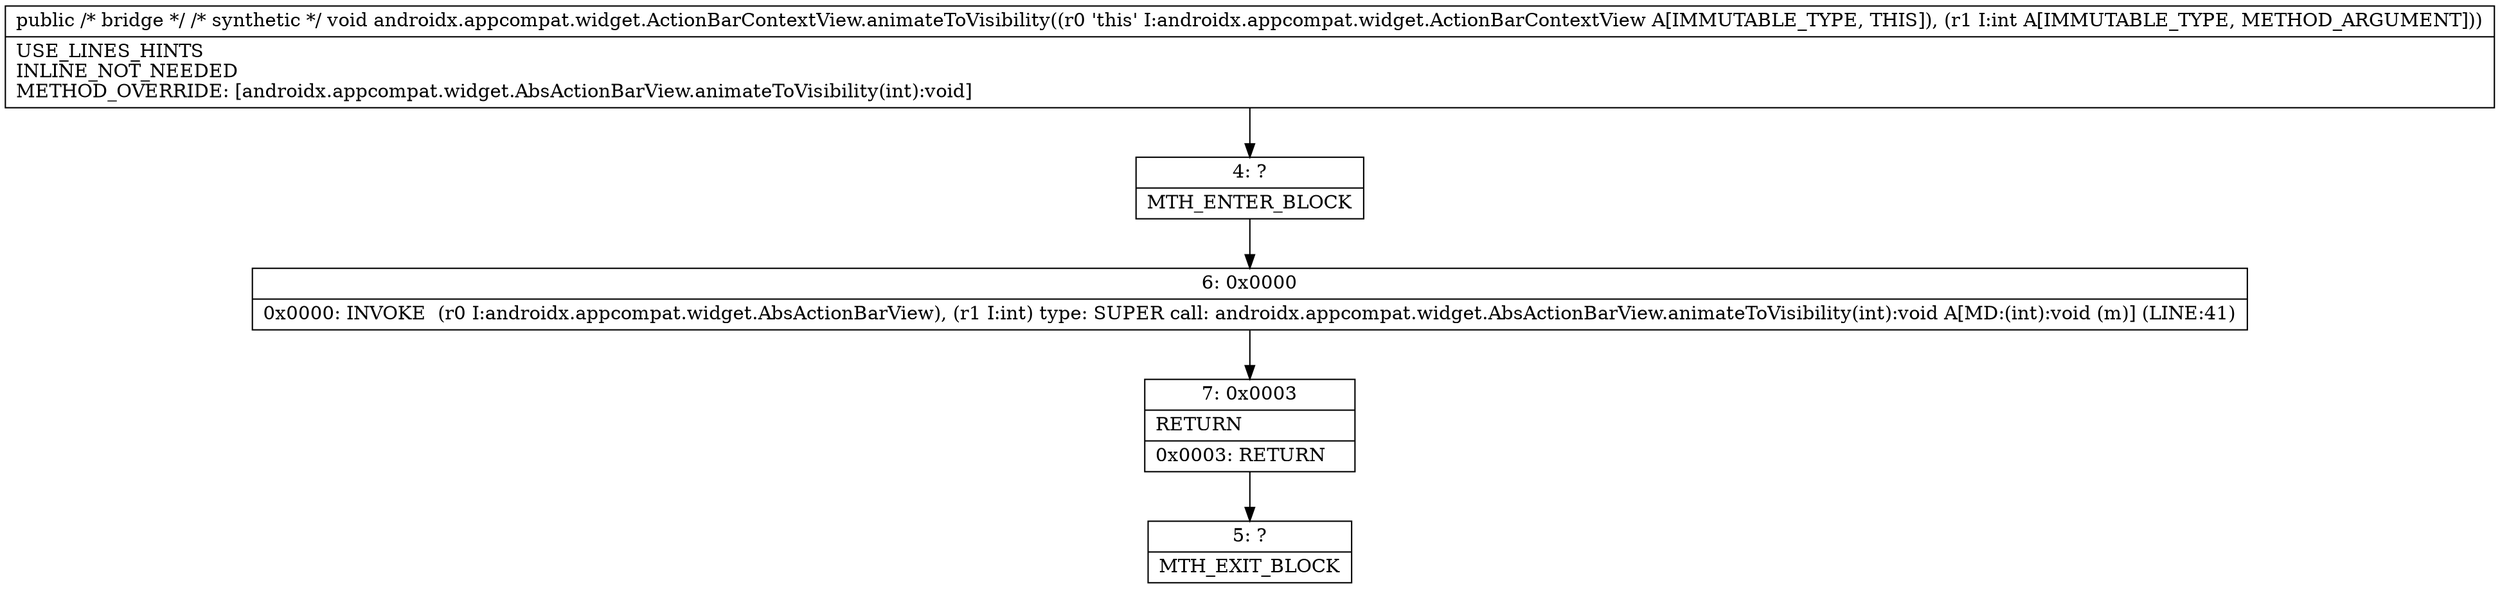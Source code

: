 digraph "CFG forandroidx.appcompat.widget.ActionBarContextView.animateToVisibility(I)V" {
Node_4 [shape=record,label="{4\:\ ?|MTH_ENTER_BLOCK\l}"];
Node_6 [shape=record,label="{6\:\ 0x0000|0x0000: INVOKE  (r0 I:androidx.appcompat.widget.AbsActionBarView), (r1 I:int) type: SUPER call: androidx.appcompat.widget.AbsActionBarView.animateToVisibility(int):void A[MD:(int):void (m)] (LINE:41)\l}"];
Node_7 [shape=record,label="{7\:\ 0x0003|RETURN\l|0x0003: RETURN   \l}"];
Node_5 [shape=record,label="{5\:\ ?|MTH_EXIT_BLOCK\l}"];
MethodNode[shape=record,label="{public \/* bridge *\/ \/* synthetic *\/ void androidx.appcompat.widget.ActionBarContextView.animateToVisibility((r0 'this' I:androidx.appcompat.widget.ActionBarContextView A[IMMUTABLE_TYPE, THIS]), (r1 I:int A[IMMUTABLE_TYPE, METHOD_ARGUMENT]))  | USE_LINES_HINTS\lINLINE_NOT_NEEDED\lMETHOD_OVERRIDE: [androidx.appcompat.widget.AbsActionBarView.animateToVisibility(int):void]\l}"];
MethodNode -> Node_4;Node_4 -> Node_6;
Node_6 -> Node_7;
Node_7 -> Node_5;
}

